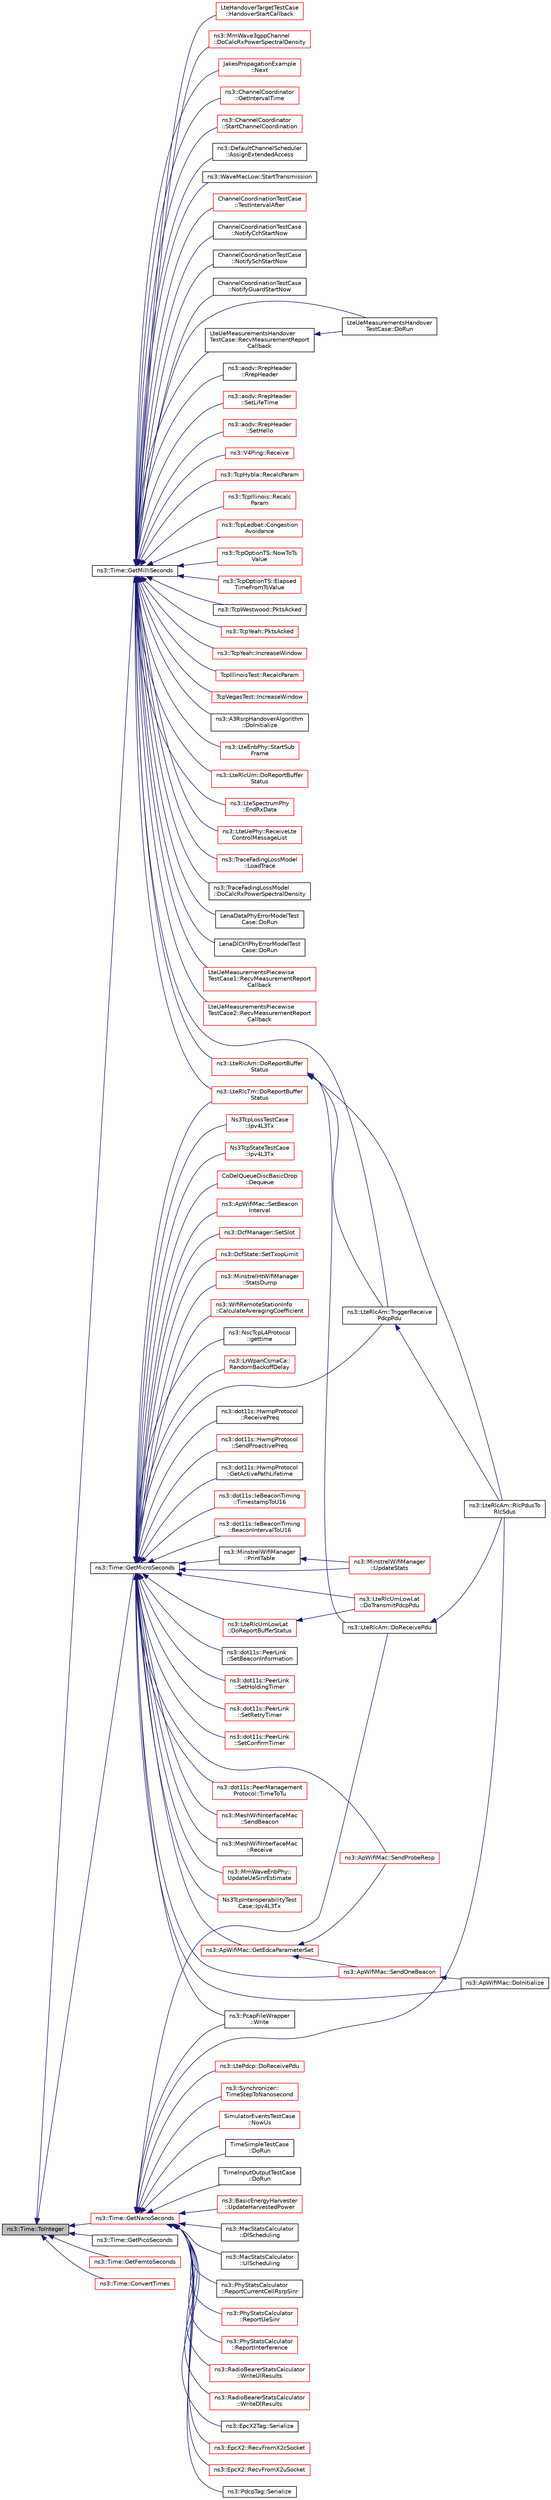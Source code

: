 digraph "ns3::Time::ToInteger"
{
  edge [fontname="Helvetica",fontsize="10",labelfontname="Helvetica",labelfontsize="10"];
  node [fontname="Helvetica",fontsize="10",shape=record];
  rankdir="LR";
  Node1 [label="ns3::Time::ToInteger",height=0.2,width=0.4,color="black", fillcolor="grey75", style="filled", fontcolor="black"];
  Node1 -> Node2 [dir="back",color="midnightblue",fontsize="10",style="solid"];
  Node2 [label="ns3::Time::GetMilliSeconds",height=0.2,width=0.4,color="black", fillcolor="white", style="filled",URL="$dc/d04/classns3_1_1Time.html#aba3428a8b6c4c8d9014ce44145081f34"];
  Node2 -> Node3 [dir="back",color="midnightblue",fontsize="10",style="solid"];
  Node3 [label="ns3::aodv::RrepHeader\l::RrepHeader",height=0.2,width=0.4,color="black", fillcolor="white", style="filled",URL="$df/d54/classns3_1_1aodv_1_1RrepHeader.html#aa05b7871285bac865f1ed0e84ccd21cd",tooltip="c-tor "];
  Node2 -> Node4 [dir="back",color="midnightblue",fontsize="10",style="solid"];
  Node4 [label="ns3::aodv::RrepHeader\l::SetLifeTime",height=0.2,width=0.4,color="red", fillcolor="white", style="filled",URL="$df/d54/classns3_1_1aodv_1_1RrepHeader.html#a95081890939769d5c8b7246b89cc5312"];
  Node2 -> Node5 [dir="back",color="midnightblue",fontsize="10",style="solid"];
  Node5 [label="ns3::aodv::RrepHeader\l::SetHello",height=0.2,width=0.4,color="red", fillcolor="white", style="filled",URL="$df/d54/classns3_1_1aodv_1_1RrepHeader.html#a5960806ea7c2d3509073bc00b3ee795a",tooltip="Configure RREP to be a Hello message. "];
  Node2 -> Node6 [dir="back",color="midnightblue",fontsize="10",style="solid"];
  Node6 [label="ns3::V4Ping::Receive",height=0.2,width=0.4,color="red", fillcolor="white", style="filled",URL="$d3/da5/classns3_1_1V4Ping.html#a87c38673f7b4c568d114c2815ff2aa78",tooltip="Receive an ICMP Echo. "];
  Node2 -> Node7 [dir="back",color="midnightblue",fontsize="10",style="solid"];
  Node7 [label="ns3::TcpHybla::RecalcParam",height=0.2,width=0.4,color="red", fillcolor="white", style="filled",URL="$d6/def/classns3_1_1TcpHybla.html#a95d8b83e64724cd6ee323211a9b2a16f",tooltip="Recalculate algorithm parameters. "];
  Node2 -> Node8 [dir="back",color="midnightblue",fontsize="10",style="solid"];
  Node8 [label="ns3::TcpIllinois::Recalc\lParam",height=0.2,width=0.4,color="red", fillcolor="white", style="filled",URL="$dc/dd1/classns3_1_1TcpIllinois.html#a15c2ea39f742b9cb8ae4fe4723059837",tooltip="Recalculate alpha and beta every RTT. "];
  Node2 -> Node9 [dir="back",color="midnightblue",fontsize="10",style="solid"];
  Node9 [label="ns3::TcpLedbat::Congestion\lAvoidance",height=0.2,width=0.4,color="red", fillcolor="white", style="filled",URL="$dc/d18/classns3_1_1TcpLedbat.html#a592b6df30581c978ddabf095eb0300c6",tooltip="Reduce Congestion. "];
  Node2 -> Node10 [dir="back",color="midnightblue",fontsize="10",style="solid"];
  Node10 [label="ns3::TcpOptionTS::NowToTs\lValue",height=0.2,width=0.4,color="red", fillcolor="white", style="filled",URL="$d0/dbe/classns3_1_1TcpOptionTS.html#aa4a0e1a584d5cd3be873173cb686e069",tooltip="Return an uint32_t value which represent \"now\". "];
  Node2 -> Node11 [dir="back",color="midnightblue",fontsize="10",style="solid"];
  Node11 [label="ns3::TcpOptionTS::Elapsed\lTimeFromTsValue",height=0.2,width=0.4,color="red", fillcolor="white", style="filled",URL="$d0/dbe/classns3_1_1TcpOptionTS.html#a43934610282898ab9631acb58f2bd35e",tooltip="Estimate the Time elapsed from a TS echo value. "];
  Node2 -> Node12 [dir="back",color="midnightblue",fontsize="10",style="solid"];
  Node12 [label="ns3::TcpWestwood::PktsAcked",height=0.2,width=0.4,color="black", fillcolor="white", style="filled",URL="$de/d56/classns3_1_1TcpWestwood.html#a5e7c9809e45567a0492a685db4b59251",tooltip="Timing information on received ACK. "];
  Node2 -> Node13 [dir="back",color="midnightblue",fontsize="10",style="solid"];
  Node13 [label="ns3::TcpYeah::PktsAcked",height=0.2,width=0.4,color="red", fillcolor="white", style="filled",URL="$d5/d18/classns3_1_1TcpYeah.html#a2423d9c6a6aea3c8e58749c9219d2fbd",tooltip="Compute RTTs needed to execute YeAH algorithm. "];
  Node2 -> Node14 [dir="back",color="midnightblue",fontsize="10",style="solid"];
  Node14 [label="ns3::TcpYeah::IncreaseWindow",height=0.2,width=0.4,color="red", fillcolor="white", style="filled",URL="$d5/d18/classns3_1_1TcpYeah.html#aa1efa60adbcb1dfad8d188deef7ed2ea",tooltip="Adjust cwnd following YeAH dual-mode algorithm. "];
  Node2 -> Node15 [dir="back",color="midnightblue",fontsize="10",style="solid"];
  Node15 [label="TcpIllinoisTest::RecalcParam",height=0.2,width=0.4,color="red", fillcolor="white", style="filled",URL="$de/d2d/classTcpIllinoisTest.html#a3f3db45f9efc88dd60146c6f3dd02be0",tooltip="Recalculate the internal TCP Illinois params. "];
  Node2 -> Node16 [dir="back",color="midnightblue",fontsize="10",style="solid"];
  Node16 [label="TcpVegasTest::IncreaseWindow",height=0.2,width=0.4,color="red", fillcolor="white", style="filled",URL="$df/d88/classTcpVegasTest.html#a87d311143a7c0f4d91624641965b1ced",tooltip="Increases the TCP window. "];
  Node2 -> Node17 [dir="back",color="midnightblue",fontsize="10",style="solid"];
  Node17 [label="ns3::A3RsrpHandoverAlgorithm\l::DoInitialize",height=0.2,width=0.4,color="black", fillcolor="white", style="filled",URL="$d4/d3b/classns3_1_1A3RsrpHandoverAlgorithm.html#a0752740942ee94b67c99402ec3bccfe7"];
  Node2 -> Node18 [dir="back",color="midnightblue",fontsize="10",style="solid"];
  Node18 [label="ns3::LteEnbPhy::StartSub\lFrame",height=0.2,width=0.4,color="red", fillcolor="white", style="filled",URL="$d3/d51/classns3_1_1LteEnbPhy.html#ab3594729c2fddcccdbae294b764dc83f",tooltip="Start a LTE sub frame. "];
  Node2 -> Node19 [dir="back",color="midnightblue",fontsize="10",style="solid"];
  Node19 [label="ns3::LteRlcAm::DoReportBuffer\lStatus",height=0.2,width=0.4,color="red", fillcolor="white", style="filled",URL="$d0/d4c/classns3_1_1LteRlcAm.html#ad81917dde659b1c241aa8d22013c8f4b"];
  Node19 -> Node20 [dir="back",color="midnightblue",fontsize="10",style="solid"];
  Node20 [label="ns3::LteRlcAm::DoReceivePdu",height=0.2,width=0.4,color="black", fillcolor="white", style="filled",URL="$d0/d4c/classns3_1_1LteRlcAm.html#a9351b349aef796a3cda5946574e9435f"];
  Node20 -> Node21 [dir="back",color="midnightblue",fontsize="10",style="solid"];
  Node21 [label="ns3::LteRlcAm::RlcPdusTo\lRlcSdus",height=0.2,width=0.4,color="black", fillcolor="white", style="filled",URL="$d0/d4c/classns3_1_1LteRlcAm.html#a5ea384363b8fa99b66f9eaad80edc2cc"];
  Node19 -> Node21 [dir="back",color="midnightblue",fontsize="10",style="solid"];
  Node19 -> Node22 [dir="back",color="midnightblue",fontsize="10",style="solid"];
  Node22 [label="ns3::LteRlcAm::TriggerReceive\lPdcpPdu",height=0.2,width=0.4,color="black", fillcolor="white", style="filled",URL="$d0/d4c/classns3_1_1LteRlcAm.html#aebd583364a819e0451977d0fd44c588d"];
  Node22 -> Node21 [dir="back",color="midnightblue",fontsize="10",style="solid"];
  Node2 -> Node22 [dir="back",color="midnightblue",fontsize="10",style="solid"];
  Node2 -> Node23 [dir="back",color="midnightblue",fontsize="10",style="solid"];
  Node23 [label="ns3::LteRlcTm::DoReportBuffer\lStatus",height=0.2,width=0.4,color="red", fillcolor="white", style="filled",URL="$d1/d86/classns3_1_1LteRlcTm.html#a21829b93685d3aded5e5d298e28cde91"];
  Node2 -> Node24 [dir="back",color="midnightblue",fontsize="10",style="solid"];
  Node24 [label="ns3::LteRlcUm::DoReportBuffer\lStatus",height=0.2,width=0.4,color="red", fillcolor="white", style="filled",URL="$db/d49/classns3_1_1LteRlcUm.html#a10fa1eb47a69669c1d0a61d1f8b05378"];
  Node2 -> Node25 [dir="back",color="midnightblue",fontsize="10",style="solid"];
  Node25 [label="ns3::LteSpectrumPhy\l::EndRxData",height=0.2,width=0.4,color="red", fillcolor="white", style="filled",URL="$de/def/classns3_1_1LteSpectrumPhy.html#adb0ef7ffaee60976d3b79f31fb3129ca"];
  Node2 -> Node26 [dir="back",color="midnightblue",fontsize="10",style="solid"];
  Node26 [label="ns3::LteUePhy::ReceiveLte\lControlMessageList",height=0.2,width=0.4,color="red", fillcolor="white", style="filled",URL="$da/ddd/classns3_1_1LteUePhy.html#aa7bd315ac9c8f49652624c8d1f1b03ef"];
  Node2 -> Node27 [dir="back",color="midnightblue",fontsize="10",style="solid"];
  Node27 [label="ns3::TraceFadingLossModel\l::LoadTrace",height=0.2,width=0.4,color="red", fillcolor="white", style="filled",URL="$d8/ddd/classns3_1_1TraceFadingLossModel.html#acc7f5b8fcb432e4ce8eca85464d42b07"];
  Node2 -> Node28 [dir="back",color="midnightblue",fontsize="10",style="solid"];
  Node28 [label="ns3::TraceFadingLossModel\l::DoCalcRxPowerSpectralDensity",height=0.2,width=0.4,color="black", fillcolor="white", style="filled",URL="$d8/ddd/classns3_1_1TraceFadingLossModel.html#ae7ce6b9691f0e0c0607c01ca2e9c7fa6"];
  Node2 -> Node29 [dir="back",color="midnightblue",fontsize="10",style="solid"];
  Node29 [label="LenaDataPhyErrorModelTest\lCase::DoRun",height=0.2,width=0.4,color="black", fillcolor="white", style="filled",URL="$d0/dbb/classLenaDataPhyErrorModelTestCase.html#a363738c5b8d73b6b3398dc526faf7792",tooltip="Implementation to actually run this TestCase. "];
  Node2 -> Node30 [dir="back",color="midnightblue",fontsize="10",style="solid"];
  Node30 [label="LenaDlCtrlPhyErrorModelTest\lCase::DoRun",height=0.2,width=0.4,color="black", fillcolor="white", style="filled",URL="$db/d32/classLenaDlCtrlPhyErrorModelTestCase.html#a1fb7c0a2adfe1083d7e0883b866b0954",tooltip="Implementation to actually run this TestCase. "];
  Node2 -> Node31 [dir="back",color="midnightblue",fontsize="10",style="solid"];
  Node31 [label="LteUeMeasurementsPiecewise\lTestCase1::RecvMeasurementReport\lCallback",height=0.2,width=0.4,color="red", fillcolor="white", style="filled",URL="$d4/d22/classLteUeMeasurementsPiecewiseTestCase1.html#ae988ab7a4e0a6f8065868b31429a061a",tooltip="Triggers when eNodeB receives measurement report from UE, then perform verification on it..."];
  Node2 -> Node32 [dir="back",color="midnightblue",fontsize="10",style="solid"];
  Node32 [label="LteUeMeasurementsPiecewise\lTestCase2::RecvMeasurementReport\lCallback",height=0.2,width=0.4,color="red", fillcolor="white", style="filled",URL="$d1/d8f/classLteUeMeasurementsPiecewiseTestCase2.html#ab39f5db572c10fb73def61678fd38940",tooltip="Triggers when eNodeB receives measurement report from UE, then perform verification on it..."];
  Node2 -> Node33 [dir="back",color="midnightblue",fontsize="10",style="solid"];
  Node33 [label="LteUeMeasurementsHandover\lTestCase::DoRun",height=0.2,width=0.4,color="black", fillcolor="white", style="filled",URL="$d6/dc2/classLteUeMeasurementsHandoverTestCase.html#ae81c492f54cd25f174b26310458a7e5f",tooltip="Setup the simulation with the intended UE measurement reporting configuration, run it..."];
  Node2 -> Node34 [dir="back",color="midnightblue",fontsize="10",style="solid"];
  Node34 [label="LteUeMeasurementsHandover\lTestCase::RecvMeasurementReport\lCallback",height=0.2,width=0.4,color="black", fillcolor="white", style="filled",URL="$d6/dc2/classLteUeMeasurementsHandoverTestCase.html#a84e6c207fcc76d63315df0b84660a9b5",tooltip="Triggers when either one of the eNodeBs receives measurement report from UE, then perform verificatio..."];
  Node34 -> Node33 [dir="back",color="midnightblue",fontsize="10",style="solid"];
  Node2 -> Node35 [dir="back",color="midnightblue",fontsize="10",style="solid"];
  Node35 [label="LteHandoverTargetTestCase\l::HandoverStartCallback",height=0.2,width=0.4,color="red", fillcolor="white", style="filled",URL="$d5/d92/classLteHandoverTargetTestCase.html#ab31897a3c0cc8ee5da3daab82e80be43",tooltip="Triggers when an eNodeB starts a handover and then verifies that the handover has the right source an..."];
  Node2 -> Node36 [dir="back",color="midnightblue",fontsize="10",style="solid"];
  Node36 [label="ns3::MmWave3gppChannel\l::DoCalcRxPowerSpectralDensity",height=0.2,width=0.4,color="red", fillcolor="white", style="filled",URL="$d5/d15/classns3_1_1MmWave3gppChannel.html#a598876f469ba922150b9d9b86e160ca0"];
  Node2 -> Node37 [dir="back",color="midnightblue",fontsize="10",style="solid"];
  Node37 [label="JakesPropagationExample\l::Next",height=0.2,width=0.4,color="red", fillcolor="white", style="filled",URL="$d4/dac/classJakesPropagationExample.html#a36fd2bb995aace95f298c53ca25a7c32"];
  Node2 -> Node38 [dir="back",color="midnightblue",fontsize="10",style="solid"];
  Node38 [label="ns3::ChannelCoordinator\l::GetIntervalTime",height=0.2,width=0.4,color="red", fillcolor="white", style="filled",URL="$d9/dca/classns3_1_1ChannelCoordinator.html#afdbc02a9f0949de22c2ee13c5b5b5e16"];
  Node2 -> Node39 [dir="back",color="midnightblue",fontsize="10",style="solid"];
  Node39 [label="ns3::ChannelCoordinator\l::StartChannelCoordination",height=0.2,width=0.4,color="red", fillcolor="white", style="filled",URL="$d9/dca/classns3_1_1ChannelCoordinator.html#a4eb4a70c66f3c71ef1d0acfa262b9b38"];
  Node2 -> Node40 [dir="back",color="midnightblue",fontsize="10",style="solid"];
  Node40 [label="ns3::DefaultChannelScheduler\l::AssignExtendedAccess",height=0.2,width=0.4,color="black", fillcolor="white", style="filled",URL="$dd/dbb/classns3_1_1DefaultChannelScheduler.html#ac04d88e86b56d56681145dfb16b7cbeb"];
  Node2 -> Node41 [dir="back",color="midnightblue",fontsize="10",style="solid"];
  Node41 [label="ns3::WaveMacLow::StartTransmission",height=0.2,width=0.4,color="black", fillcolor="white", style="filled",URL="$d8/da1/classns3_1_1WaveMacLow.html#a8ed4704fbcd3d5888aa8ee5abcfb9cc8"];
  Node2 -> Node42 [dir="back",color="midnightblue",fontsize="10",style="solid"];
  Node42 [label="ChannelCoordinationTestCase\l::TestIntervalAfter",height=0.2,width=0.4,color="red", fillcolor="white", style="filled",URL="$d7/d43/classChannelCoordinationTestCase.html#a5a6891984b8599dbffd80e80b6faf92a"];
  Node2 -> Node43 [dir="back",color="midnightblue",fontsize="10",style="solid"];
  Node43 [label="ChannelCoordinationTestCase\l::NotifyCchStartNow",height=0.2,width=0.4,color="black", fillcolor="white", style="filled",URL="$d7/d43/classChannelCoordinationTestCase.html#aa2e75392bb7cb3146cf254c1863385c9"];
  Node2 -> Node44 [dir="back",color="midnightblue",fontsize="10",style="solid"];
  Node44 [label="ChannelCoordinationTestCase\l::NotifySchStartNow",height=0.2,width=0.4,color="black", fillcolor="white", style="filled",URL="$d7/d43/classChannelCoordinationTestCase.html#a4e52b667926d9120ce45914037c27ef8"];
  Node2 -> Node45 [dir="back",color="midnightblue",fontsize="10",style="solid"];
  Node45 [label="ChannelCoordinationTestCase\l::NotifyGuardStartNow",height=0.2,width=0.4,color="black", fillcolor="white", style="filled",URL="$d7/d43/classChannelCoordinationTestCase.html#a7514a5957cc7f602d6a0fbe9da0333cd"];
  Node1 -> Node46 [dir="back",color="midnightblue",fontsize="10",style="solid"];
  Node46 [label="ns3::Time::GetMicroSeconds",height=0.2,width=0.4,color="black", fillcolor="white", style="filled",URL="$dc/d04/classns3_1_1Time.html#a2542b9273c336da11fcaf54e8bc6e4c8"];
  Node46 -> Node47 [dir="back",color="midnightblue",fontsize="10",style="solid"];
  Node47 [label="ns3::NscTcpL4Protocol\l::gettime",height=0.2,width=0.4,color="black", fillcolor="white", style="filled",URL="$dd/dfe/classns3_1_1NscTcpL4Protocol.html#a72d7f72fb9687c791a1a6d92ce0c0c85",tooltip="Called by the Linux stack RNG initialization. "];
  Node46 -> Node48 [dir="back",color="midnightblue",fontsize="10",style="solid"];
  Node48 [label="ns3::LrWpanCsmaCa::\lRandomBackoffDelay",height=0.2,width=0.4,color="red", fillcolor="white", style="filled",URL="$df/d61/classns3_1_1LrWpanCsmaCa.html#a21224101ec7187a7f9560a36172841b8"];
  Node46 -> Node22 [dir="back",color="midnightblue",fontsize="10",style="solid"];
  Node46 -> Node23 [dir="back",color="midnightblue",fontsize="10",style="solid"];
  Node46 -> Node49 [dir="back",color="midnightblue",fontsize="10",style="solid"];
  Node49 [label="ns3::LteRlcUmLowLat\l::DoTransmitPdcpPdu",height=0.2,width=0.4,color="red", fillcolor="white", style="filled",URL="$dd/df9/classns3_1_1LteRlcUmLowLat.html#a570cdc49dbbc3de40fd81c5f31bfcdb9"];
  Node46 -> Node50 [dir="back",color="midnightblue",fontsize="10",style="solid"];
  Node50 [label="ns3::LteRlcUmLowLat\l::DoReportBufferStatus",height=0.2,width=0.4,color="red", fillcolor="white", style="filled",URL="$dd/df9/classns3_1_1LteRlcUmLowLat.html#a32175f318c6331be0fe77e8669c2d210"];
  Node50 -> Node49 [dir="back",color="midnightblue",fontsize="10",style="solid"];
  Node46 -> Node51 [dir="back",color="midnightblue",fontsize="10",style="solid"];
  Node51 [label="ns3::dot11s::HwmpProtocol\l::ReceivePreq",height=0.2,width=0.4,color="black", fillcolor="white", style="filled",URL="$de/d15/classns3_1_1dot11s_1_1HwmpProtocol.html#ac50e179d526367f5280cca0710fb4418",tooltip="Handler for receiving Path Request. "];
  Node46 -> Node52 [dir="back",color="midnightblue",fontsize="10",style="solid"];
  Node52 [label="ns3::dot11s::HwmpProtocol\l::SendProactivePreq",height=0.2,width=0.4,color="red", fillcolor="white", style="filled",URL="$de/d15/classns3_1_1dot11s_1_1HwmpProtocol.html#aa441183b0679939c73535bd256e8d0d0",tooltip="Proactive Preq routines: "];
  Node46 -> Node53 [dir="back",color="midnightblue",fontsize="10",style="solid"];
  Node53 [label="ns3::dot11s::HwmpProtocol\l::GetActivePathLifetime",height=0.2,width=0.4,color="black", fillcolor="white", style="filled",URL="$de/d15/classns3_1_1dot11s_1_1HwmpProtocol.html#acfc77a36ca687b5808faa4f98c84a377"];
  Node46 -> Node54 [dir="back",color="midnightblue",fontsize="10",style="solid"];
  Node54 [label="ns3::dot11s::IeBeaconTiming\l::TimestampToU16",height=0.2,width=0.4,color="red", fillcolor="white", style="filled",URL="$db/d28/classns3_1_1dot11s_1_1IeBeaconTiming.html#adbd32edc0693151e4a303edc46810baf"];
  Node46 -> Node55 [dir="back",color="midnightblue",fontsize="10",style="solid"];
  Node55 [label="ns3::dot11s::IeBeaconTiming\l::BeaconIntervalToU16",height=0.2,width=0.4,color="red", fillcolor="white", style="filled",URL="$db/d28/classns3_1_1dot11s_1_1IeBeaconTiming.html#a3786fc43fe97f2692a3c040440e55a3d"];
  Node46 -> Node56 [dir="back",color="midnightblue",fontsize="10",style="solid"];
  Node56 [label="ns3::dot11s::PeerLink\l::SetBeaconInformation",height=0.2,width=0.4,color="black", fillcolor="white", style="filled",URL="$d1/dd6/classns3_1_1dot11s_1_1PeerLink.html#a51f0de2b9bfd67d0f720e9a89d15912b",tooltip="Process beacon received from peer. "];
  Node46 -> Node57 [dir="back",color="midnightblue",fontsize="10",style="solid"];
  Node57 [label="ns3::dot11s::PeerLink\l::SetHoldingTimer",height=0.2,width=0.4,color="red", fillcolor="white", style="filled",URL="$d1/dd6/classns3_1_1dot11s_1_1PeerLink.html#a270a9aa7945fa680b2c03e5b5d20f3c0"];
  Node46 -> Node58 [dir="back",color="midnightblue",fontsize="10",style="solid"];
  Node58 [label="ns3::dot11s::PeerLink\l::SetRetryTimer",height=0.2,width=0.4,color="red", fillcolor="white", style="filled",URL="$d1/dd6/classns3_1_1dot11s_1_1PeerLink.html#a427403516dd5b94b100d6e924d230146"];
  Node46 -> Node59 [dir="back",color="midnightblue",fontsize="10",style="solid"];
  Node59 [label="ns3::dot11s::PeerLink\l::SetConfirmTimer",height=0.2,width=0.4,color="red", fillcolor="white", style="filled",URL="$d1/dd6/classns3_1_1dot11s_1_1PeerLink.html#ab7f793f0d95207a35f9f670aa86ea414"];
  Node46 -> Node60 [dir="back",color="midnightblue",fontsize="10",style="solid"];
  Node60 [label="ns3::dot11s::PeerManagement\lProtocol::TimeToTu",height=0.2,width=0.4,color="red", fillcolor="white", style="filled",URL="$d7/d46/classns3_1_1dot11s_1_1PeerManagementProtocol.html#a1e38bb4ee6161f0015dd60113a4a0acd"];
  Node46 -> Node61 [dir="back",color="midnightblue",fontsize="10",style="solid"];
  Node61 [label="ns3::MeshWifiInterfaceMac\l::SendBeacon",height=0.2,width=0.4,color="red", fillcolor="white", style="filled",URL="$d0/dd8/classns3_1_1MeshWifiInterfaceMac.html#ad83362b1af946376ee349a8ea0c4d7ba",tooltip="Send beacon. "];
  Node46 -> Node62 [dir="back",color="midnightblue",fontsize="10",style="solid"];
  Node62 [label="ns3::MeshWifiInterfaceMac\l::Receive",height=0.2,width=0.4,color="black", fillcolor="white", style="filled",URL="$d0/dd8/classns3_1_1MeshWifiInterfaceMac.html#a94acc69d8deb51faba4875f9df00b8c1",tooltip="Frame receive handler. "];
  Node46 -> Node63 [dir="back",color="midnightblue",fontsize="10",style="solid"];
  Node63 [label="ns3::MmWaveEnbPhy::\lUpdateUeSinrEstimate",height=0.2,width=0.4,color="red", fillcolor="white", style="filled",URL="$d1/d58/classns3_1_1MmWaveEnbPhy.html#a09aa03118ceed8c46f87dc0f6b6c71a2"];
  Node46 -> Node64 [dir="back",color="midnightblue",fontsize="10",style="solid"];
  Node64 [label="ns3::PcapFileWrapper\l::Write",height=0.2,width=0.4,color="black", fillcolor="white", style="filled",URL="$d0/d37/classns3_1_1PcapFileWrapper.html#a00c5afa3a653c6bcfaa37fe35c43675e",tooltip="Write the next packet to file. "];
  Node46 -> Node65 [dir="back",color="midnightblue",fontsize="10",style="solid"];
  Node65 [label="Ns3TcpInteroperabilityTest\lCase::Ipv4L3Tx",height=0.2,width=0.4,color="red", fillcolor="white", style="filled",URL="$d5/d86/classNs3TcpInteroperabilityTestCase.html#a22015819cad44a2e3ebbecddc8b14458"];
  Node46 -> Node66 [dir="back",color="midnightblue",fontsize="10",style="solid"];
  Node66 [label="Ns3TcpLossTestCase\l::Ipv4L3Tx",height=0.2,width=0.4,color="red", fillcolor="white", style="filled",URL="$d7/d40/classNs3TcpLossTestCase.html#ae9d29d3511ccbdbd60805872294ae8ce"];
  Node46 -> Node67 [dir="back",color="midnightblue",fontsize="10",style="solid"];
  Node67 [label="Ns3TcpStateTestCase\l::Ipv4L3Tx",height=0.2,width=0.4,color="red", fillcolor="white", style="filled",URL="$d4/d4d/classNs3TcpStateTestCase.html#a35f15c824c1f3ac84ad6e0b1a984a39d"];
  Node46 -> Node68 [dir="back",color="midnightblue",fontsize="10",style="solid"];
  Node68 [label="CoDelQueueDiscBasicDrop\l::Dequeue",height=0.2,width=0.4,color="red", fillcolor="white", style="filled",URL="$de/d26/classCoDelQueueDiscBasicDrop.html#ab858662db8af1c6f181bd0d01d44ce48"];
  Node46 -> Node69 [dir="back",color="midnightblue",fontsize="10",style="solid"];
  Node69 [label="ns3::ApWifiMac::SetBeacon\lInterval",height=0.2,width=0.4,color="red", fillcolor="white", style="filled",URL="$d0/d51/classns3_1_1ApWifiMac.html#a164d67e99b6afd7cdf95c1ec5a5b40e4"];
  Node46 -> Node70 [dir="back",color="midnightblue",fontsize="10",style="solid"];
  Node70 [label="ns3::ApWifiMac::GetEdcaParameterSet",height=0.2,width=0.4,color="red", fillcolor="white", style="filled",URL="$d0/d51/classns3_1_1ApWifiMac.html#a6b29faae7352877a1aa97a2146725ff5"];
  Node70 -> Node71 [dir="back",color="midnightblue",fontsize="10",style="solid"];
  Node71 [label="ns3::ApWifiMac::SendProbeResp",height=0.2,width=0.4,color="red", fillcolor="white", style="filled",URL="$d0/d51/classns3_1_1ApWifiMac.html#a0a9fcbd87326c5c56644deb3504038df"];
  Node70 -> Node72 [dir="back",color="midnightblue",fontsize="10",style="solid"];
  Node72 [label="ns3::ApWifiMac::SendOneBeacon",height=0.2,width=0.4,color="red", fillcolor="white", style="filled",URL="$d0/d51/classns3_1_1ApWifiMac.html#a6c8cbc0fc95f3eaf4840d4ffcf78fac5"];
  Node72 -> Node73 [dir="back",color="midnightblue",fontsize="10",style="solid"];
  Node73 [label="ns3::ApWifiMac::DoInitialize",height=0.2,width=0.4,color="black", fillcolor="white", style="filled",URL="$d0/d51/classns3_1_1ApWifiMac.html#a398b0e04d5c31b7459358a459beff098"];
  Node46 -> Node71 [dir="back",color="midnightblue",fontsize="10",style="solid"];
  Node46 -> Node72 [dir="back",color="midnightblue",fontsize="10",style="solid"];
  Node46 -> Node73 [dir="back",color="midnightblue",fontsize="10",style="solid"];
  Node46 -> Node74 [dir="back",color="midnightblue",fontsize="10",style="solid"];
  Node74 [label="ns3::DcfManager::SetSlot",height=0.2,width=0.4,color="red", fillcolor="white", style="filled",URL="$de/d60/classns3_1_1DcfManager.html#a9e0041c0547840e3c0eab18420b27af1"];
  Node46 -> Node75 [dir="back",color="midnightblue",fontsize="10",style="solid"];
  Node75 [label="ns3::DcfState::SetTxopLimit",height=0.2,width=0.4,color="red", fillcolor="white", style="filled",URL="$df/dde/classns3_1_1DcfState.html#a41b53a62910297dd47dcf13f8ae023bc"];
  Node46 -> Node76 [dir="back",color="midnightblue",fontsize="10",style="solid"];
  Node76 [label="ns3::MinstrelHtWifiManager\l::StatsDump",height=0.2,width=0.4,color="red", fillcolor="white", style="filled",URL="$dd/d09/classns3_1_1MinstrelHtWifiManager.html#a11ef14d90291b78f771eec0d1dad712f"];
  Node46 -> Node77 [dir="back",color="midnightblue",fontsize="10",style="solid"];
  Node77 [label="ns3::MinstrelWifiManager\l::UpdateStats",height=0.2,width=0.4,color="red", fillcolor="white", style="filled",URL="$dd/d45/classns3_1_1MinstrelWifiManager.html#a5702af5353375bbb7099b41b76fc7c21"];
  Node46 -> Node78 [dir="back",color="midnightblue",fontsize="10",style="solid"];
  Node78 [label="ns3::MinstrelWifiManager\l::PrintTable",height=0.2,width=0.4,color="black", fillcolor="white", style="filled",URL="$dd/d45/classns3_1_1MinstrelWifiManager.html#ae0f9ad3c56685b57053b76180924a619"];
  Node78 -> Node77 [dir="back",color="midnightblue",fontsize="10",style="solid"];
  Node46 -> Node79 [dir="back",color="midnightblue",fontsize="10",style="solid"];
  Node79 [label="ns3::WifiRemoteStationInfo\l::CalculateAveragingCoefficient",height=0.2,width=0.4,color="red", fillcolor="white", style="filled",URL="$df/de5/classns3_1_1WifiRemoteStationInfo.html#a7a01e2ac68e10d19c323b875b8155c48",tooltip="Calculate averaging coefficient for frame error rate. Depends on time of the last update..."];
  Node1 -> Node80 [dir="back",color="midnightblue",fontsize="10",style="solid"];
  Node80 [label="ns3::Time::GetNanoSeconds",height=0.2,width=0.4,color="red", fillcolor="white", style="filled",URL="$dc/d04/classns3_1_1Time.html#a2fdb7bf0e1f5cd93b6149cb37bbb7f08"];
  Node80 -> Node81 [dir="back",color="midnightblue",fontsize="10",style="solid"];
  Node81 [label="ns3::Synchronizer::\lTimeStepToNanosecond",height=0.2,width=0.4,color="red", fillcolor="white", style="filled",URL="$df/d6a/classns3_1_1Synchronizer.html#a6450d12c1de452d0d7cab179e50e6ea5",tooltip="Convert a simulator time step (in Time resolution units) to a normalized time step in nanosecond unit..."];
  Node80 -> Node82 [dir="back",color="midnightblue",fontsize="10",style="solid"];
  Node82 [label="SimulatorEventsTestCase\l::NowUs",height=0.2,width=0.4,color="red", fillcolor="white", style="filled",URL="$da/dc2/classSimulatorEventsTestCase.html#a66578dbe2287c1a0841d3ff38f509d6e"];
  Node80 -> Node83 [dir="back",color="midnightblue",fontsize="10",style="solid"];
  Node83 [label="TimeSimpleTestCase\l::DoRun",height=0.2,width=0.4,color="black", fillcolor="white", style="filled",URL="$d7/d25/classTimeSimpleTestCase.html#a4420daddc0f37503638626397ec83f41",tooltip="Implementation to actually run this TestCase. "];
  Node80 -> Node84 [dir="back",color="midnightblue",fontsize="10",style="solid"];
  Node84 [label="TimeInputOutputTestCase\l::DoRun",height=0.2,width=0.4,color="black", fillcolor="white", style="filled",URL="$d4/dce/classTimeInputOutputTestCase.html#aed755cb09172197ef1a3ebe096c864db",tooltip="Implementation to actually run this TestCase. "];
  Node80 -> Node85 [dir="back",color="midnightblue",fontsize="10",style="solid"];
  Node85 [label="ns3::BasicEnergyHarvester\l::UpdateHarvestedPower",height=0.2,width=0.4,color="red", fillcolor="white", style="filled",URL="$d5/df9/classns3_1_1BasicEnergyHarvester.html#aa1a0d934e9024f469a6b06b3b960f34e"];
  Node80 -> Node86 [dir="back",color="midnightblue",fontsize="10",style="solid"];
  Node86 [label="ns3::MacStatsCalculator\l::DlScheduling",height=0.2,width=0.4,color="black", fillcolor="white", style="filled",URL="$dc/da6/classns3_1_1MacStatsCalculator.html#acfbe2e6288517a685fee4b4bd708ebf6"];
  Node80 -> Node87 [dir="back",color="midnightblue",fontsize="10",style="solid"];
  Node87 [label="ns3::MacStatsCalculator\l::UlScheduling",height=0.2,width=0.4,color="black", fillcolor="white", style="filled",URL="$dc/da6/classns3_1_1MacStatsCalculator.html#a1dff14e446fbebfb126948c90db9ddda"];
  Node80 -> Node88 [dir="back",color="midnightblue",fontsize="10",style="solid"];
  Node88 [label="ns3::PhyStatsCalculator\l::ReportCurrentCellRsrpSinr",height=0.2,width=0.4,color="black", fillcolor="white", style="filled",URL="$de/d00/classns3_1_1PhyStatsCalculator.html#a50b42f8dfe46fb6816e8613174567cb6"];
  Node80 -> Node89 [dir="back",color="midnightblue",fontsize="10",style="solid"];
  Node89 [label="ns3::PhyStatsCalculator\l::ReportUeSinr",height=0.2,width=0.4,color="red", fillcolor="white", style="filled",URL="$de/d00/classns3_1_1PhyStatsCalculator.html#affac4e69f2edac1880494cd751166b25"];
  Node80 -> Node90 [dir="back",color="midnightblue",fontsize="10",style="solid"];
  Node90 [label="ns3::PhyStatsCalculator\l::ReportInterference",height=0.2,width=0.4,color="red", fillcolor="white", style="filled",URL="$de/d00/classns3_1_1PhyStatsCalculator.html#aed49d3eb68d3322e3f8fd94f884a4d9f"];
  Node80 -> Node91 [dir="back",color="midnightblue",fontsize="10",style="solid"];
  Node91 [label="ns3::RadioBearerStatsCalculator\l::WriteUlResults",height=0.2,width=0.4,color="red", fillcolor="white", style="filled",URL="$da/d14/classns3_1_1RadioBearerStatsCalculator.html#abc56a12815660aad7e3144b9402ca82e"];
  Node80 -> Node92 [dir="back",color="midnightblue",fontsize="10",style="solid"];
  Node92 [label="ns3::RadioBearerStatsCalculator\l::WriteDlResults",height=0.2,width=0.4,color="red", fillcolor="white", style="filled",URL="$da/d14/classns3_1_1RadioBearerStatsCalculator.html#a9f82c4c84f1160d648f4a21d6e068b4b"];
  Node80 -> Node93 [dir="back",color="midnightblue",fontsize="10",style="solid"];
  Node93 [label="ns3::EpcX2Tag::Serialize",height=0.2,width=0.4,color="black", fillcolor="white", style="filled",URL="$dd/d2e/classns3_1_1EpcX2Tag.html#ab3e9fce832d2bf9e7f72b6bd240d6c27"];
  Node80 -> Node94 [dir="back",color="midnightblue",fontsize="10",style="solid"];
  Node94 [label="ns3::EpcX2::RecvFromX2cSocket",height=0.2,width=0.4,color="red", fillcolor="white", style="filled",URL="$df/d1e/classns3_1_1EpcX2.html#a72bf05af65397dab7bc65df72bb09ebf"];
  Node80 -> Node95 [dir="back",color="midnightblue",fontsize="10",style="solid"];
  Node95 [label="ns3::EpcX2::RecvFromX2uSocket",height=0.2,width=0.4,color="red", fillcolor="white", style="filled",URL="$df/d1e/classns3_1_1EpcX2.html#af7142276a4a54af090466d51a31c796f"];
  Node80 -> Node96 [dir="back",color="midnightblue",fontsize="10",style="solid"];
  Node96 [label="ns3::PdcpTag::Serialize",height=0.2,width=0.4,color="black", fillcolor="white", style="filled",URL="$d9/d0f/classns3_1_1PdcpTag.html#a0fad2a5aff62dc292909d9e9c22a1860"];
  Node80 -> Node97 [dir="back",color="midnightblue",fontsize="10",style="solid"];
  Node97 [label="ns3::LtePdcp::DoReceivePdu",height=0.2,width=0.4,color="red", fillcolor="white", style="filled",URL="$d6/d88/classns3_1_1LtePdcp.html#a39ec507fd59bc8e650738717b4a471e5"];
  Node80 -> Node20 [dir="back",color="midnightblue",fontsize="10",style="solid"];
  Node80 -> Node21 [dir="back",color="midnightblue",fontsize="10",style="solid"];
  Node80 -> Node64 [dir="back",color="midnightblue",fontsize="10",style="solid"];
  Node1 -> Node98 [dir="back",color="midnightblue",fontsize="10",style="solid"];
  Node98 [label="ns3::Time::GetPicoSeconds",height=0.2,width=0.4,color="black", fillcolor="white", style="filled",URL="$dc/d04/classns3_1_1Time.html#a37d779ab1dc746255dd7a9864e5ea39b"];
  Node1 -> Node99 [dir="back",color="midnightblue",fontsize="10",style="solid"];
  Node99 [label="ns3::Time::GetFemtoSeconds",height=0.2,width=0.4,color="red", fillcolor="white", style="filled",URL="$dc/d04/classns3_1_1Time.html#a53f9fa38f86a0315515b1acaec5bba50"];
  Node1 -> Node100 [dir="back",color="midnightblue",fontsize="10",style="solid"];
  Node100 [label="ns3::Time::ConvertTimes",height=0.2,width=0.4,color="red", fillcolor="white", style="filled",URL="$dc/d04/classns3_1_1Time.html#ab9aa5b31389ff3d227e0eaf89250d787"];
}
